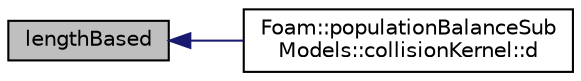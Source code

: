 digraph "lengthBased"
{
  bgcolor="transparent";
  edge [fontname="Helvetica",fontsize="10",labelfontname="Helvetica",labelfontsize="10"];
  node [fontname="Helvetica",fontsize="10",shape=record];
  rankdir="LR";
  Node41 [label="lengthBased",height=0.2,width=0.4,color="black", fillcolor="grey75", style="filled", fontcolor="black"];
  Node41 -> Node42 [dir="back",color="midnightblue",fontsize="10",style="solid",fontname="Helvetica"];
  Node42 [label="Foam::populationBalanceSub\lModels::collisionKernel::d",height=0.2,width=0.4,color="black",URL="$a02140.html#a1ef47a613eee69d20538e2c791b691d0",tooltip="Return the diameter given a node and cell. "];
}
